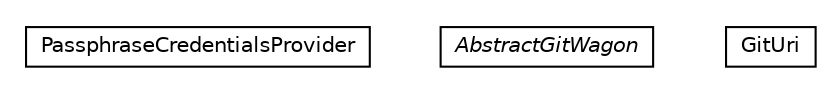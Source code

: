 #!/usr/local/bin/dot
#
# Class diagram 
# Generated by UMLGraph version R5_6-24-gf6e263 (http://www.umlgraph.org/)
#

digraph G {
	edge [fontname="Helvetica",fontsize=10,labelfontname="Helvetica",labelfontsize=10];
	node [fontname="Helvetica",fontsize=10,shape=plaintext];
	nodesep=0.25;
	ranksep=0.5;
	// net.trajano.wagon.git.internal.PassphraseCredentialsProvider
	c7 [label=<<table title="net.trajano.wagon.git.internal.PassphraseCredentialsProvider" border="0" cellborder="1" cellspacing="0" cellpadding="2" port="p" href="./PassphraseCredentialsProvider.html">
		<tr><td><table border="0" cellspacing="0" cellpadding="1">
<tr><td align="center" balign="center"> PassphraseCredentialsProvider </td></tr>
		</table></td></tr>
		</table>>, URL="./PassphraseCredentialsProvider.html", fontname="Helvetica", fontcolor="black", fontsize=10.0];
	// net.trajano.wagon.git.internal.AbstractGitWagon
	c8 [label=<<table title="net.trajano.wagon.git.internal.AbstractGitWagon" border="0" cellborder="1" cellspacing="0" cellpadding="2" port="p" href="./AbstractGitWagon.html">
		<tr><td><table border="0" cellspacing="0" cellpadding="1">
<tr><td align="center" balign="center"><font face="Helvetica-Oblique"> AbstractGitWagon </font></td></tr>
		</table></td></tr>
		</table>>, URL="./AbstractGitWagon.html", fontname="Helvetica", fontcolor="black", fontsize=10.0];
	// net.trajano.wagon.git.internal.GitUri
	c9 [label=<<table title="net.trajano.wagon.git.internal.GitUri" border="0" cellborder="1" cellspacing="0" cellpadding="2" port="p" href="./GitUri.html">
		<tr><td><table border="0" cellspacing="0" cellpadding="1">
<tr><td align="center" balign="center"> GitUri </td></tr>
		</table></td></tr>
		</table>>, URL="./GitUri.html", fontname="Helvetica", fontcolor="black", fontsize=10.0];
}

